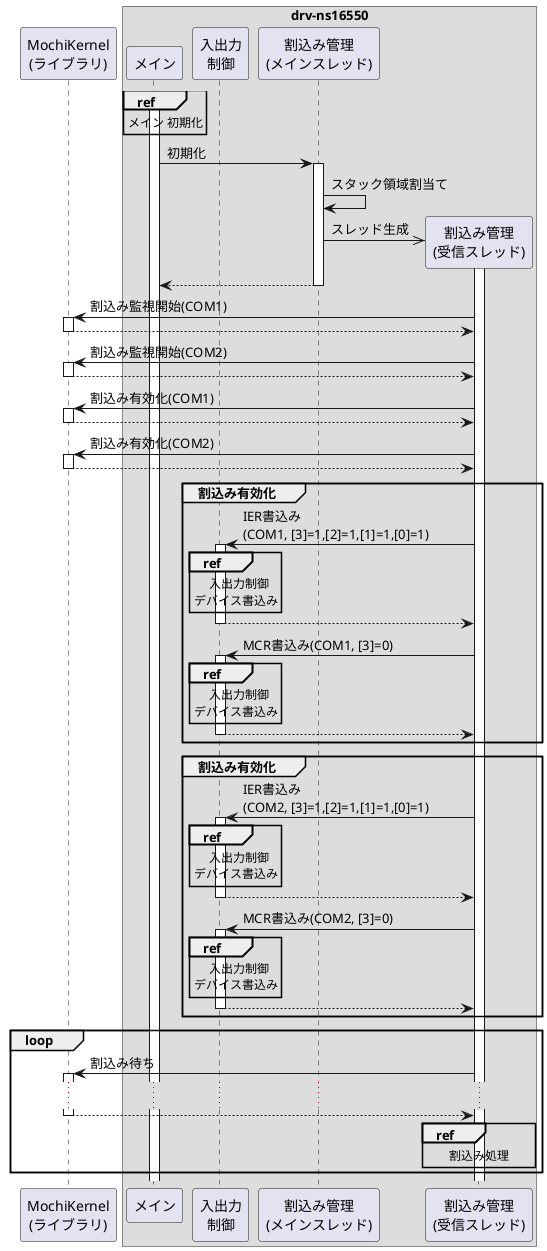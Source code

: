 @startuml

participant "MochiKernel\n(ライブラリ)" as libmk
box "drv-ns16550"
    participant "メイン"                       as main
    participant "入出力\n制御"                 as ioctrl
    participant "割込み管理\n(メインスレッド)" as intmng
    participant "割込み管理\n(受信スレッド)"   as intmngt
end box

activate main
ref over main
    メイン 初期化
end ref

main -> intmng: 初期化
activate intmng

intmng -> intmng: スタック領域割当て

create intmngt
intmng ->> intmngt: スレッド生成
activate intmngt
main <-- intmng:
deactivate intmng

libmk <- intmngt: 割込み監視開始(COM1)
activate libmk
libmk --> intmngt:
deactivate libmk

libmk <- intmngt: 割込み監視開始(COM2)
activate libmk
libmk --> intmngt:
deactivate libmk

libmk <- intmngt: 割込み有効化(COM1)
activate libmk
libmk --> intmngt
deactivate libmk

libmk <- intmngt: 割込み有効化(COM2)
activate libmk
libmk --> intmngt:
deactivate libmk

group 割込み有効化
    ioctrl <- intmngt: IER書込み\n(COM1, [3]=1,[2]=1,[1]=1,[0]=1)
    activate ioctrl
    ref over ioctrl
          入出力制御
        デバイス書込み
    end ref
    ioctrl --> intmngt:
    deactivate ioctrl
    ioctrl <- intmngt: MCR書込み(COM1, [3]=0)
    activate ioctrl
    ref over ioctrl
          入出力制御
        デバイス書込み
    end ref
    ioctrl --> intmngt:
    deactivate ioctrl
end group

group 割込み有効化
    ioctrl <- intmngt: IER書込み\n(COM2, [3]=1,[2]=1,[1]=1,[0]=1)
    activate ioctrl
    ref over ioctrl
          入出力制御
        デバイス書込み
    end ref
    ioctrl --> intmngt:
    deactivate ioctrl
    ioctrl <- intmngt: MCR書込み(COM2, [3]=0)
    activate ioctrl
    ref over ioctrl
          入出力制御
        デバイス書込み
    end ref
    ioctrl --> intmngt:
    deactivate ioctrl
end group

loop
    libmk <- intmngt: 割込み待ち
    activate libmk
    ...
    libmk --> intmngt:
    deactivate libmk

    ref over intmngt
        割込み処理
    end ref
end loop

@enduml

